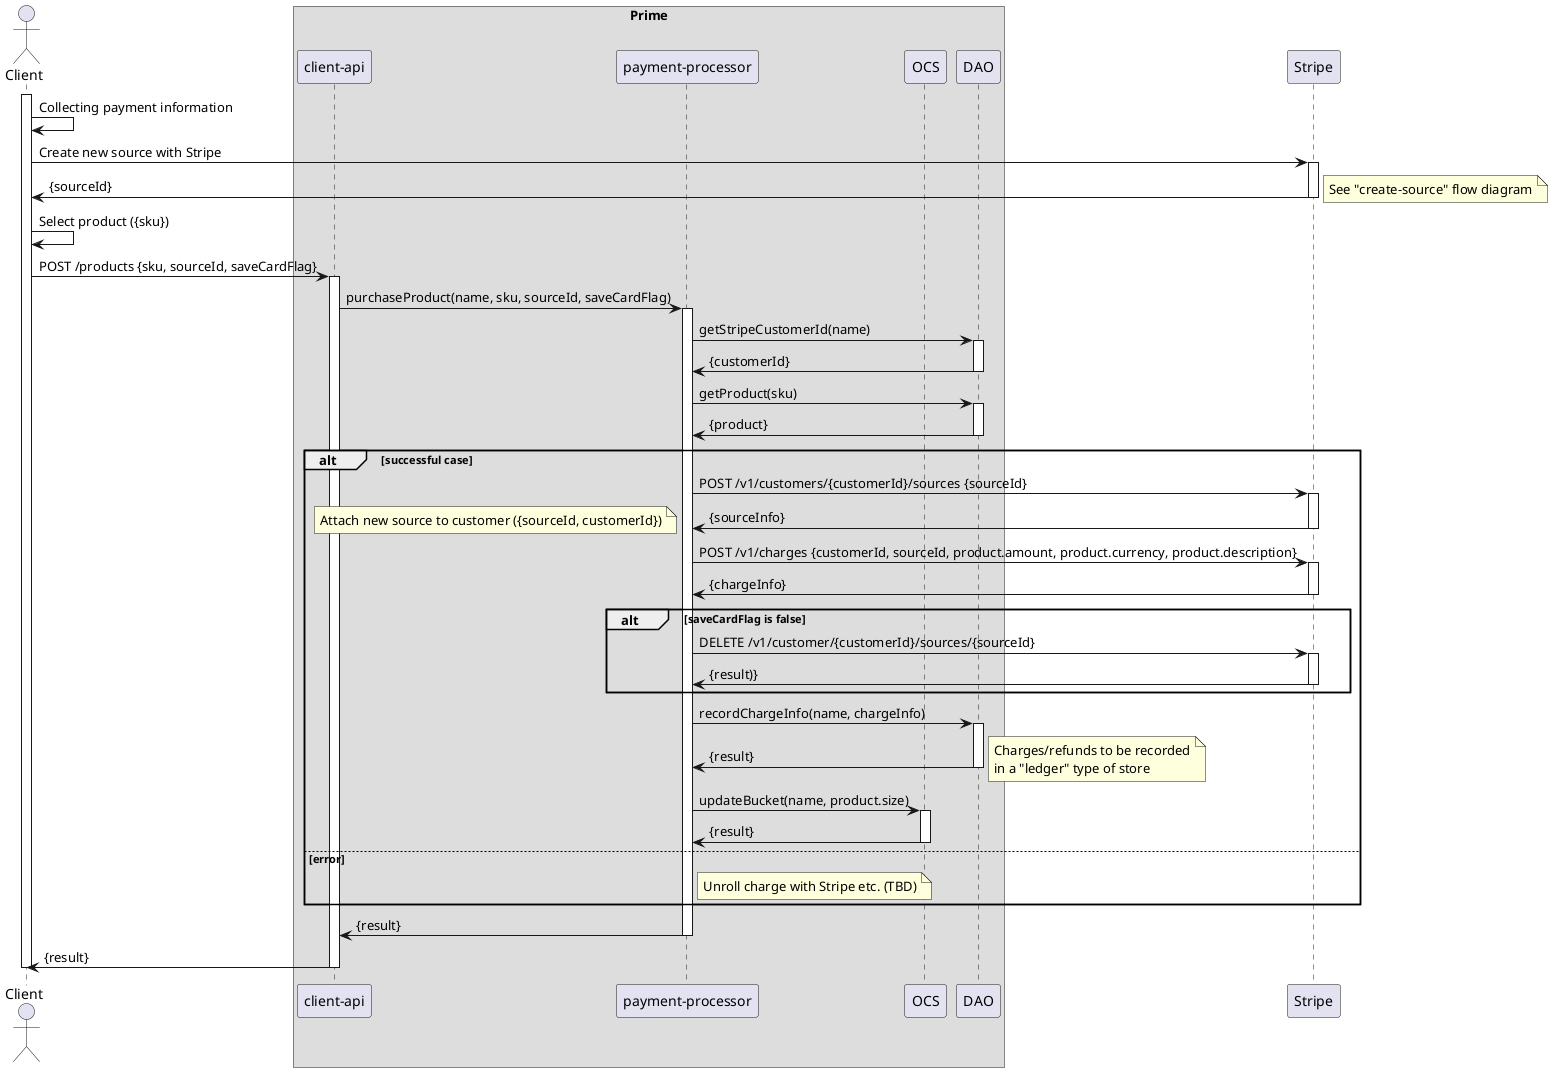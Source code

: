 @startuml

actor Client
participant Client

box "Prime"
    participant "client-api"
    participant "payment-processor"
    participant OCS
    participant DAO
end box
participant Stripe

activate Client
    Client -> Client : Collecting payment information

    Client -> Stripe : Create new source with Stripe
    activate Stripe
    Stripe -> Client : {sourceId}
    deactivate Stripe
    note right : See "create-source" flow diagram

    Client -> Client : Select product ({sku})

    Client -> "client-api": POST /products {sku, sourceId, saveCardFlag}
    activate "client-api"

    "client-api" -> "payment-processor" : purchaseProduct(name, sku, sourceId, saveCardFlag)
    activate "payment-processor"

    "payment-processor" -> DAO : getStripeCustomerId(name)
    activate DAO
    DAO -> "payment-processor" : {customerId}
    deactivate DAO

    "payment-processor" -> DAO : getProduct(sku)
    activate DAO
    DAO -> "payment-processor" : {product}
    deactivate DAO

    alt successful case

        "payment-processor" -> Stripe : POST /v1/customers/{customerId}/sources {sourceId}
        activate Stripe
        Stripe -> "payment-processor" : {sourceInfo}
        deactivate Stripe
        note left : Attach new source to customer ({sourceId, customerId})

        "payment-processor" -> Stripe : POST /v1/charges {customerId, sourceId, product.amount, product.currency, product.description}
        activate Stripe
        Stripe -> "payment-processor" : {chargeInfo}
        deactivate Stripe

        alt saveCardFlag is false
            "payment-processor" -> Stripe : DELETE /v1/customer/{customerId}/sources/{sourceId}
             activate Stripe
            Stripe -> "payment-processor" : {result)}
            deactivate Stripe
        end

        "payment-processor" -> DAO: recordChargeInfo(name, chargeInfo)
        activate DAO
        DAO -> "payment-processor" : {result}
        deactivate DAO
        note right
          Charges/refunds to be recorded
          in a "ledger" type of store
        end note

        "payment-processor" -> OCS : updateBucket(name, product.size)
        activate OCS
        OCS -> "payment-processor" : {result}
        deactivate OCS

    else error
         note right of "payment-processor" : Unroll charge with Stripe etc. (TBD)

    end

    "payment-processor" -> "client-api" : {result}
    deactivate "payment-processor"

    "client-api" -> Client : {result}
    deactivate "client-api"

deactivate Client

@enduml

